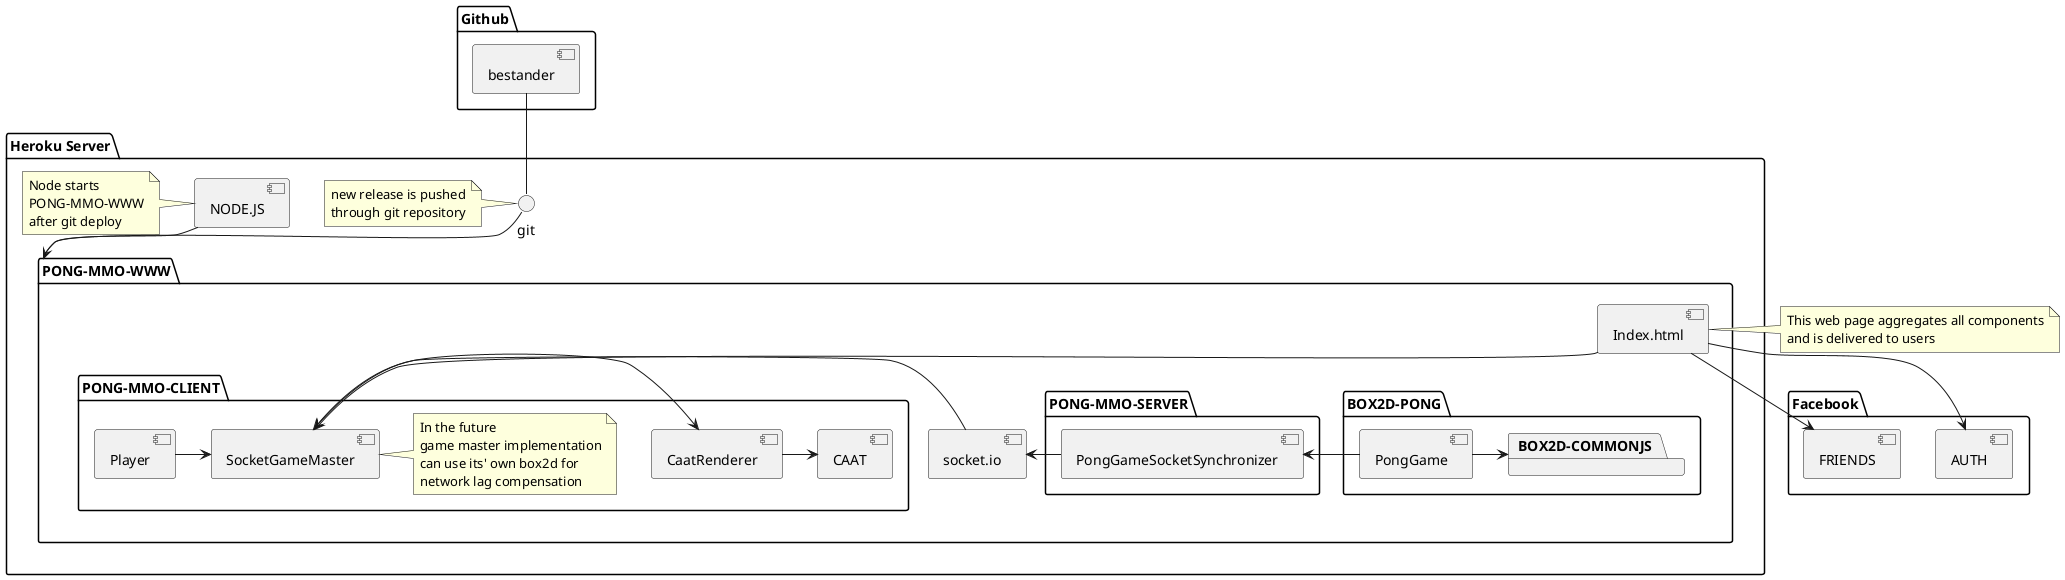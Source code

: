 @startuml

package "Facebook" {
  [AUTH]
  [FRIENDS]
}

package "Github" {
  [bestander]
}


package "Heroku Server" {

  [bestander] -- git
  git -- [PONG-MMO-WWW]

  [NODE.JS] --> [PONG-MMO-WWW]

  note left of git
    new release is pushed
    through git repository
  end note

  note left of [NODE.JS]
    Node starts
    PONG-MMO-WWW
    after git deploy
  end note

  package PONG-MMO-WWW {
    [Index.html] --> [AUTH]
    [Index.html] --> [FRIENDS]
    [socket.io]

    package BOX2D-PONG {
      [PongGame] -> [BOX2D-COMMONJS]
    }

    package PONG-MMO-SERVER {
      [PongGameSocketSynchronizer] -> [socket.io]
      [PongGameSocketSynchronizer] <- [PongGame]
    }

    package PONG-MMO-CLIENT {
      [CaatRenderer] -> [CAAT]
      [SocketGameMaster] <- [socket.io]
      [SocketGameMaster] -> [CaatRenderer]
      [Player] -> [SocketGameMaster]
      note right of SocketGameMaster
        In the future
        game master implementation
        can use its' own box2d for
        network lag compensation
      end note
    }

    package BOX2D-COMMONJS {
    }

    [Index.html] --> [SocketGameMaster]
  }
}


note right of [Index.html]
  This web page aggregates all components
  and is delivered to users
end note

@enduml